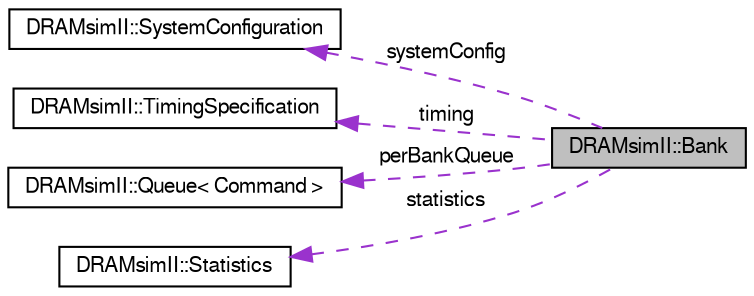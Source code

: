 digraph G
{
  bgcolor="transparent";
  edge [fontname="FreeSans",fontsize="10",labelfontname="FreeSans",labelfontsize="10"];
  node [fontname="FreeSans",fontsize="10",shape=record];
  rankdir=LR;
  Node1 [label="DRAMsimII::Bank",height=0.2,width=0.4,color="black", fillcolor="grey75", style="filled" fontcolor="black"];
  Node2 -> Node1 [dir=back,color="darkorchid3",fontsize="10",style="dashed",label="systemConfig"];
  Node2 [label="DRAMsimII::SystemConfiguration",height=0.2,width=0.4,color="black",URL="$class_d_r_a_msim_i_i_1_1_system_configuration.html",tooltip="stores the system configuration options for a dramSystem"];
  Node3 -> Node1 [dir=back,color="darkorchid3",fontsize="10",style="dashed",label="timing"];
  Node3 [label="DRAMsimII::TimingSpecification",height=0.2,width=0.4,color="black",URL="$class_d_r_a_msim_i_i_1_1_timing_specification.html",tooltip="contains all the specs for this channel&#39;s DIMMs"];
  Node4 -> Node1 [dir=back,color="darkorchid3",fontsize="10",style="dashed",label="perBankQueue"];
  Node4 [label="DRAMsimII::Queue\< Command \>",height=0.2,width=0.4,color="black",URL="$class_d_r_a_msim_i_i_1_1_queue.html"];
  Node5 -> Node1 [dir=back,color="darkorchid3",fontsize="10",style="dashed",label="statistics"];
  Node5 [label="DRAMsimII::Statistics",height=0.2,width=0.4,color="black",URL="$class_d_r_a_msim_i_i_1_1_statistics.html",tooltip="stores statistics about this memory system, primarily relating to counts of transactions/commands..."];
}
